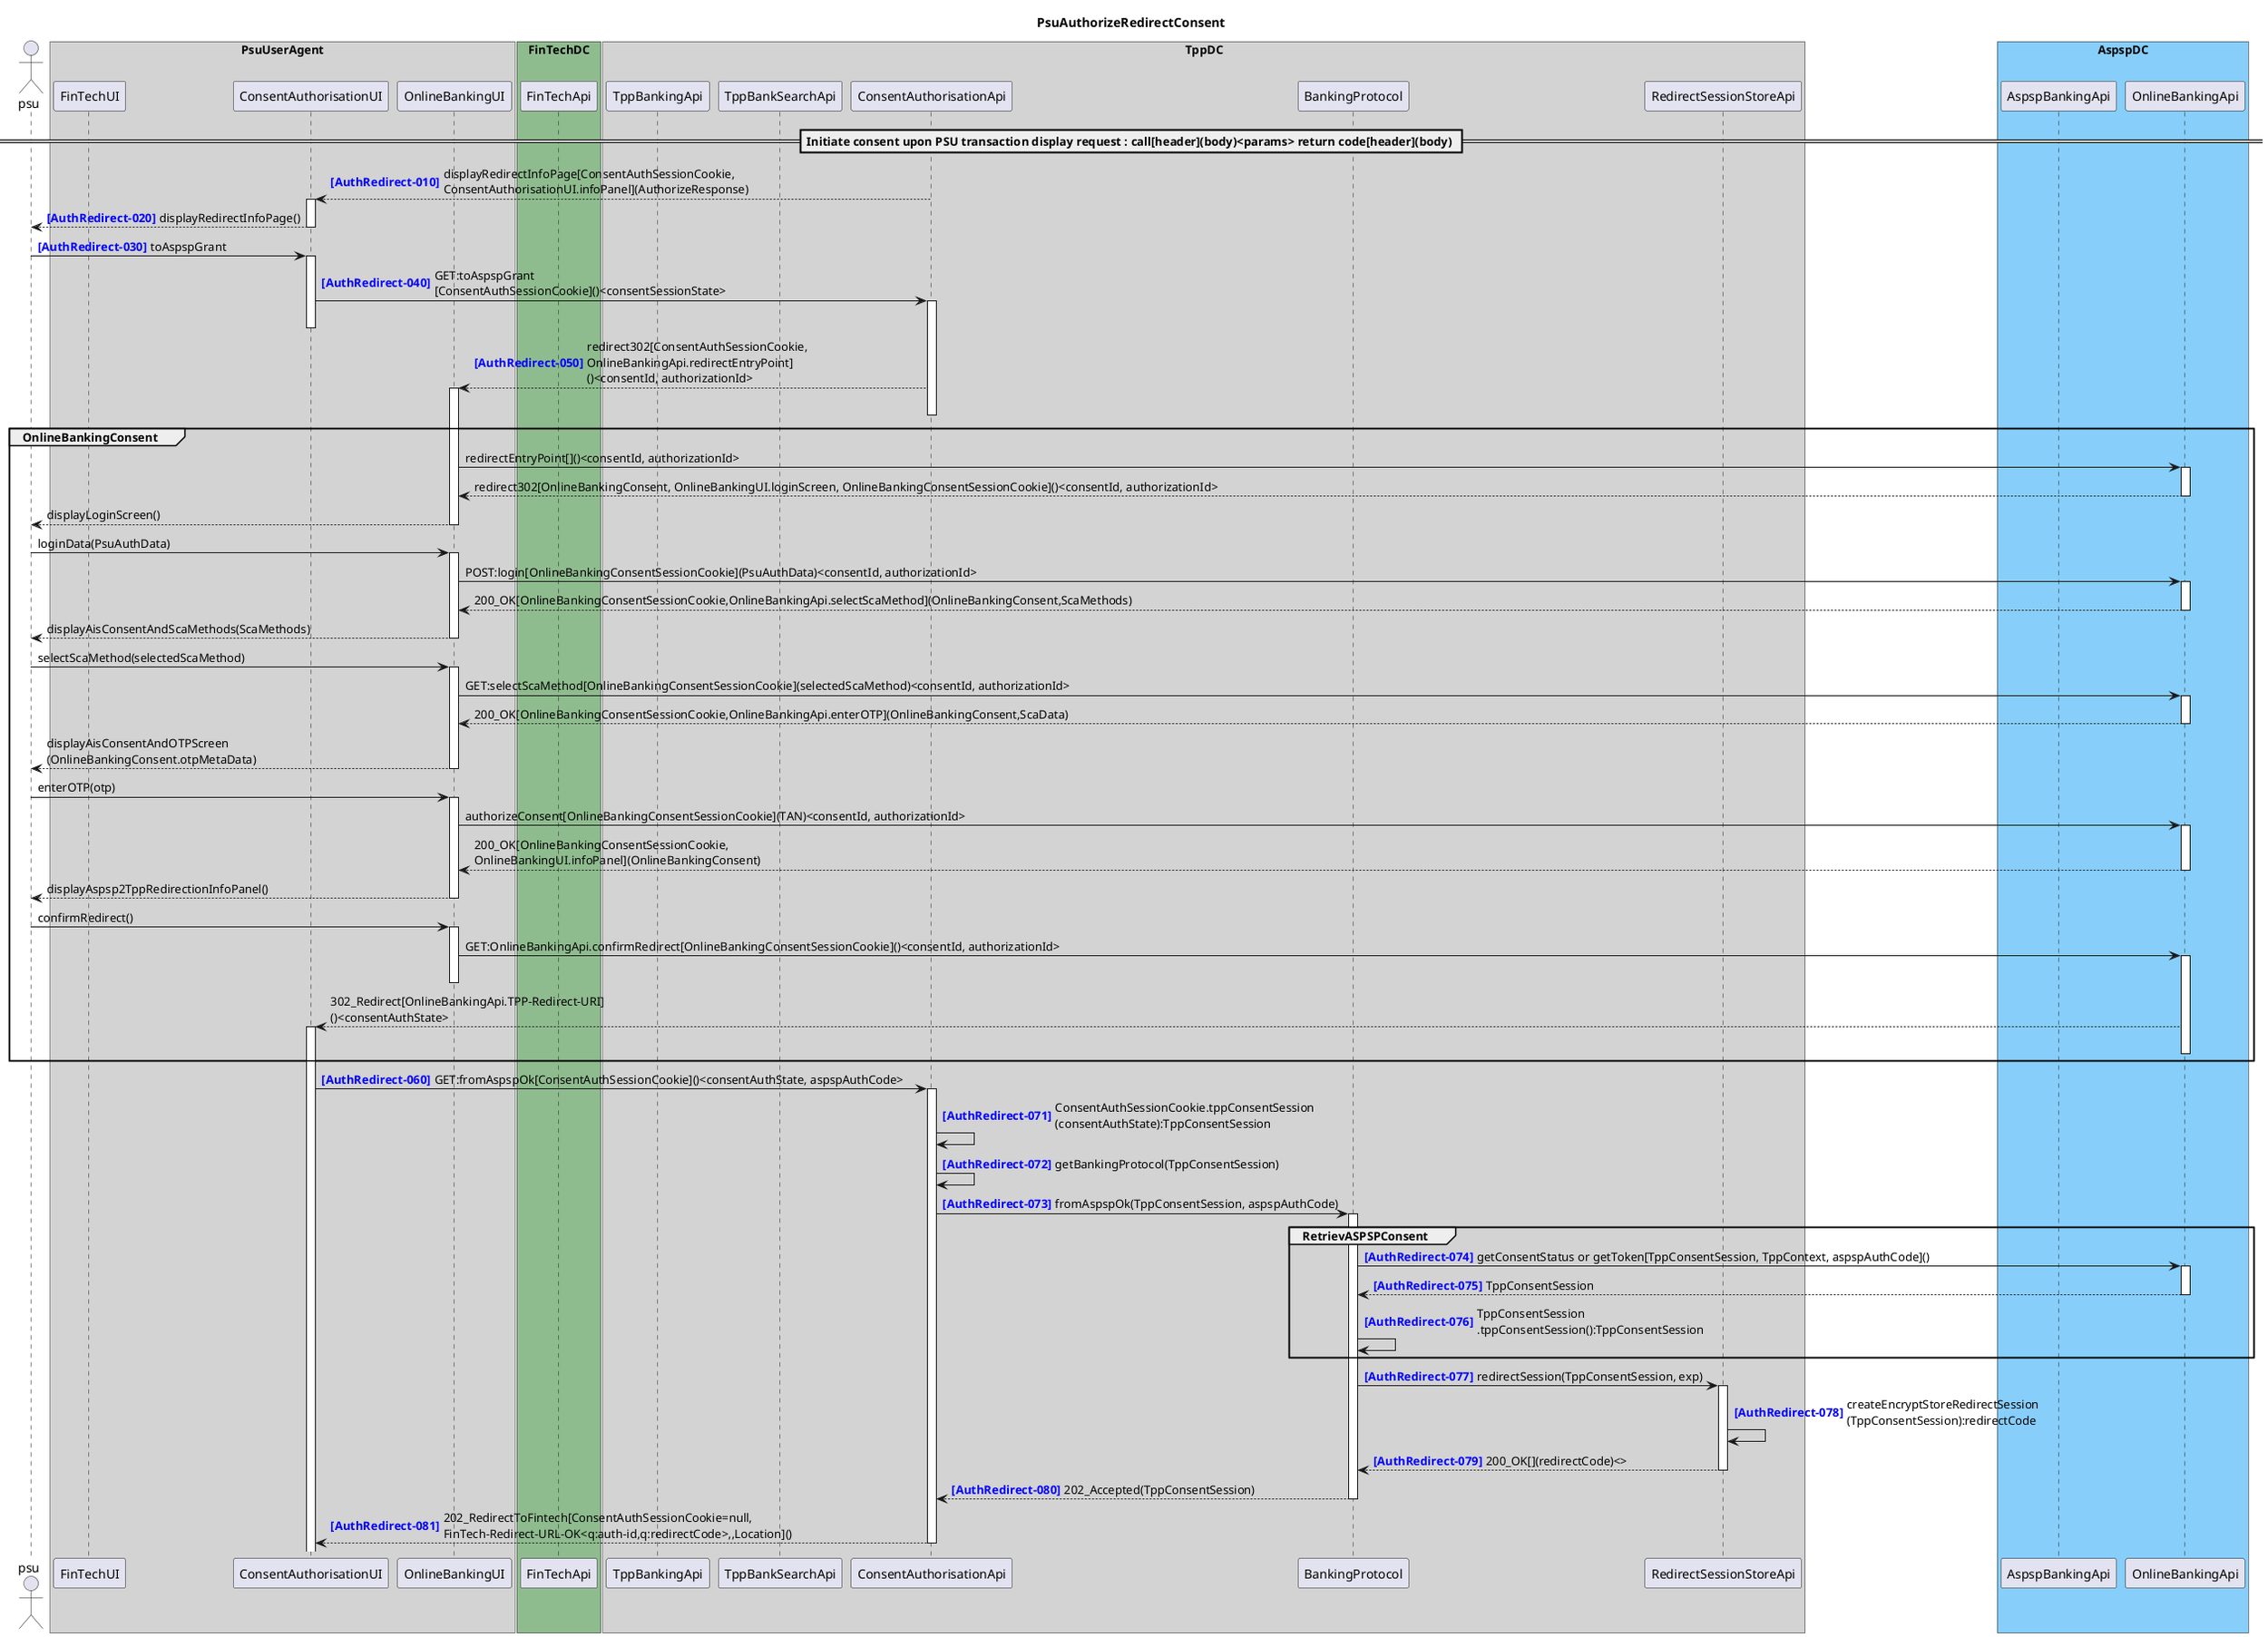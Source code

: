 @startuml
title PsuAuthorizeRedirectConsent
autonumber 10 10 "<b><color blue>[AuthRedirect-000]</color></b>"
actor psu

box "PsuUserAgent" #LightGray
    participant "FinTechUI" as FinTechUI
    participant "ConsentAuthorisationUI" as ConsentAuthorisationUI
    participant "OnlineBankingUI" as OnlineBankingUI
end box
box "FinTechDC" #DarkSeaGreen
    participant "FinTechApi" as FinTechApi
end box
box "TppDC" #LightGray
    participant "TppBankingApi" as TppBankingApi
    participant "TppBankSearchApi" as TppBankSearchApi
    participant "ConsentAuthorisationApi" as ConsentAuthorisationApi

    participant "BankingProtocol" as BankingProtocol
    participant "RedirectSessionStoreApi" as RedirectSessionStoreApi
end box
box "AspspDC" #LightSkyBlue
	participant "AspspBankingApi" as AspspBankingApi
    participant "OnlineBankingApi" as OnlineBankingApi
end box

== Initiate consent upon PSU transaction display request : call[header](body)<params> return code[header](body) ==

ConsentAuthorisationApi --> ConsentAuthorisationUI ++ : displayRedirectInfoPage[ConsentAuthSessionCookie,\nConsentAuthorisationUI.infoPanel](AuthorizeResponse)
ConsentAuthorisationUI --> psu : displayRedirectInfoPage()
deactivate ConsentAuthorisationUI
psu -> ConsentAuthorisationUI ++ : toAspspGrant
ConsentAuthorisationUI -> ConsentAuthorisationApi ++ : GET:toAspspGrant\n[ConsentAuthSessionCookie]()<consentSessionState>
deactivate ConsentAuthorisationUI
ConsentAuthorisationApi --> OnlineBankingUI ++ : redirect302[ConsentAuthSessionCookie,\nOnlineBankingApi.redirectEntryPoint]\n()<consentId, authorizationId>
deactivate ConsentAuthorisationApi
autonumber stop
group OnlineBankingConsent
    OnlineBankingUI -> OnlineBankingApi ++ : redirectEntryPoint[]()<consentId, authorizationId>
    return redirect302[OnlineBankingConsent, OnlineBankingUI.loginScreen, OnlineBankingConsentSessionCookie]()<consentId, authorizationId>
    OnlineBankingUI --> psu : displayLoginScreen()
    deactivate OnlineBankingUI
    psu -> OnlineBankingUI ++ : loginData(PsuAuthData)
    OnlineBankingUI -> OnlineBankingApi ++ : POST:login[OnlineBankingConsentSessionCookie](PsuAuthData)<consentId, authorizationId> 
    return 200_OK[OnlineBankingConsentSessionCookie,OnlineBankingApi.selectScaMethod](OnlineBankingConsent,ScaMethods)
    return displayAisConsentAndScaMethods(ScaMethods)
    psu -> OnlineBankingUI ++ : selectScaMethod(selectedScaMethod)
    OnlineBankingUI -> OnlineBankingApi ++ : GET:selectScaMethod[OnlineBankingConsentSessionCookie](selectedScaMethod)<consentId, authorizationId> 
    return 200_OK[OnlineBankingConsentSessionCookie,OnlineBankingApi.enterOTP](OnlineBankingConsent,ScaData)
    return displayAisConsentAndOTPScreen\n(OnlineBankingConsent.otpMetaData)
    psu -> OnlineBankingUI ++ : enterOTP(otp)
    OnlineBankingUI -> OnlineBankingApi ++ : authorizeConsent[OnlineBankingConsentSessionCookie](TAN)<consentId, authorizationId> 
    return 200_OK[OnlineBankingConsentSessionCookie,\nOnlineBankingUI.infoPanel](OnlineBankingConsent)
    OnlineBankingUI --> psu : displayAspsp2TppRedirectionInfoPanel()
    deactivate OnlineBankingUI
    psu -> OnlineBankingUI ++ : confirmRedirect()
    OnlineBankingUI -> OnlineBankingApi ++ : GET:OnlineBankingApi.confirmRedirect[OnlineBankingConsentSessionCookie]()<consentId, authorizationId>
    deactivate OnlineBankingUI
    OnlineBankingApi --> ConsentAuthorisationUI ++ : 302_Redirect[OnlineBankingApi.TPP-Redirect-URI]\n()<consentAuthState>
    deactivate OnlineBankingApi
end
autonumber resume
activate ConsentAuthorisationUI
ConsentAuthorisationUI -> ConsentAuthorisationApi ++ : GET:fromAspspOk[ConsentAuthSessionCookie]()<consentAuthState, aspspAuthCode>
autonumber 71 1 "<b><color blue>[AuthRedirect-000]"
ConsentAuthorisationApi -> ConsentAuthorisationApi : ConsentAuthSessionCookie.tppConsentSession\n(consentAuthState):TppConsentSession
ConsentAuthorisationApi -> ConsentAuthorisationApi : getBankingProtocol(TppConsentSession)
ConsentAuthorisationApi -> BankingProtocol ++ : fromAspspOk(TppConsentSession, aspspAuthCode)
group RetrievASPSPConsent
BankingProtocol -> OnlineBankingApi ++ : getConsentStatus or getToken[TppConsentSession, TppContext, aspspAuthCode]()
return TppConsentSession
BankingProtocol -> BankingProtocol : TppConsentSession\n.tppConsentSession():TppConsentSession
end
BankingProtocol -> RedirectSessionStoreApi ++ : redirectSession(TppConsentSession, exp)
RedirectSessionStoreApi -> RedirectSessionStoreApi : createEncryptStoreRedirectSession\n(TppConsentSession):redirectCode
return 200_OK[](redirectCode)<>
return 202_Accepted(TppConsentSession)
return 202_RedirectToFintech[ConsentAuthSessionCookie=null,\nFinTech-Redirect-URL-OK<q:auth-id,q:redirectCode>,,Location]()
@enduml
